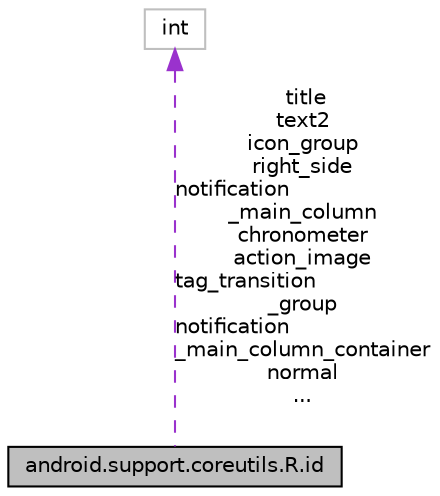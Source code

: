 digraph "android.support.coreutils.R.id"
{
 // INTERACTIVE_SVG=YES
 // LATEX_PDF_SIZE
  edge [fontname="Helvetica",fontsize="10",labelfontname="Helvetica",labelfontsize="10"];
  node [fontname="Helvetica",fontsize="10",shape=record];
  Node1 [label="android.support.coreutils.R.id",height=0.2,width=0.4,color="black", fillcolor="grey75", style="filled", fontcolor="black",tooltip=" "];
  Node2 -> Node1 [dir="back",color="darkorchid3",fontsize="10",style="dashed",label=" title\ntext2\nicon_group\nright_side\nnotification\l_main_column\nchronometer\naction_image\ntag_transition\l_group\nnotification\l_main_column_container\nnormal\n..." ,fontname="Helvetica"];
  Node2 [label="int",height=0.2,width=0.4,color="grey75", fillcolor="white", style="filled",tooltip=" "];
}
